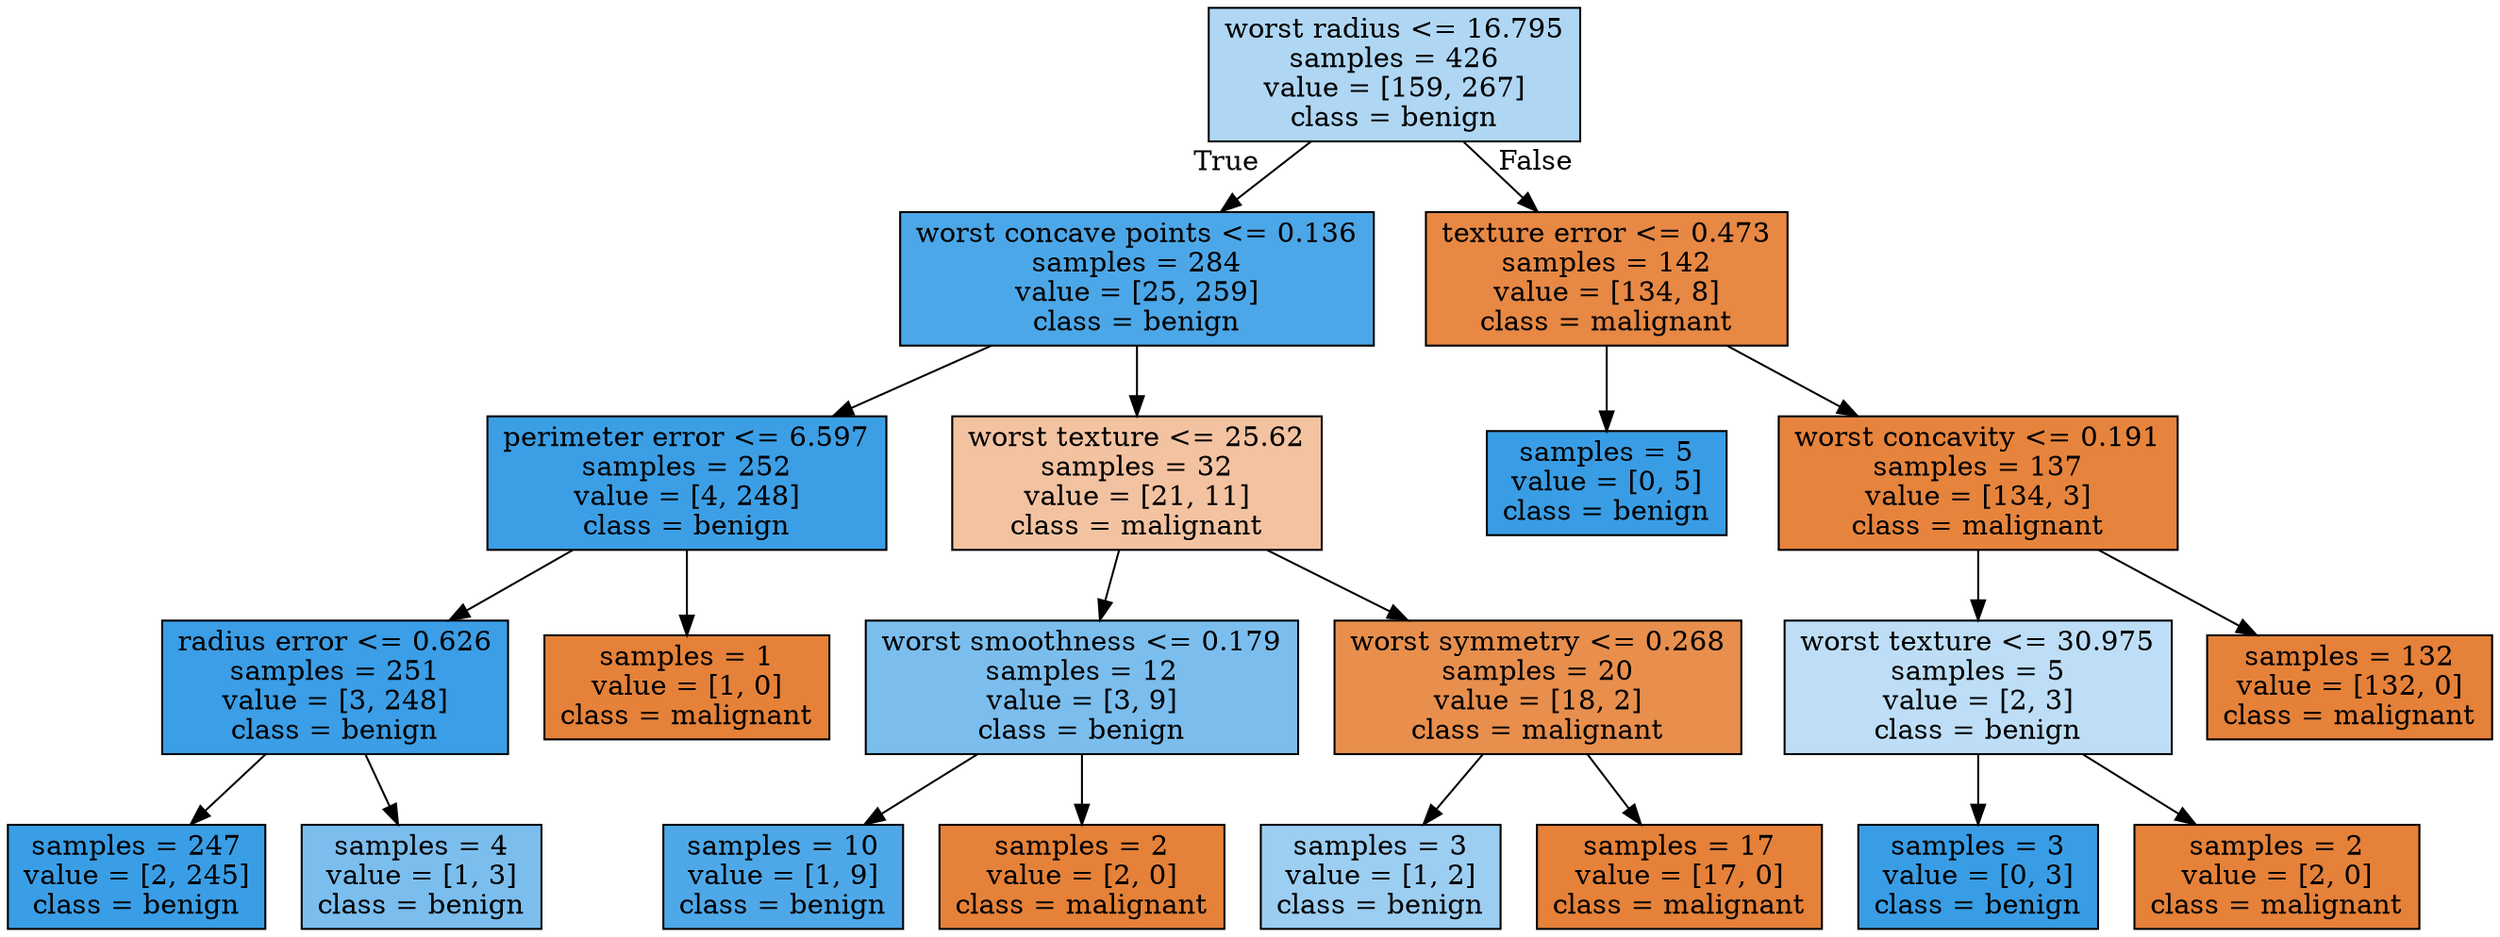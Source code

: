 digraph Tree {
node [shape=box, style="filled", color="black"] ;
0 [label="worst radius <= 16.795\nsamples = 426\nvalue = [159, 267]\nclass = benign", fillcolor="#399de567"] ;
1 [label="worst concave points <= 0.136\nsamples = 284\nvalue = [25, 259]\nclass = benign", fillcolor="#399de5e6"] ;
0 -> 1 [labeldistance=2.5, labelangle=45, headlabel="True"] ;
2 [label="perimeter error <= 6.597\nsamples = 252\nvalue = [4, 248]\nclass = benign", fillcolor="#399de5fb"] ;
1 -> 2 ;
3 [label="radius error <= 0.626\nsamples = 251\nvalue = [3, 248]\nclass = benign", fillcolor="#399de5fc"] ;
2 -> 3 ;
4 [label="samples = 247\nvalue = [2, 245]\nclass = benign", fillcolor="#399de5fd"] ;
3 -> 4 ;
5 [label="samples = 4\nvalue = [1, 3]\nclass = benign", fillcolor="#399de5aa"] ;
3 -> 5 ;
6 [label="samples = 1\nvalue = [1, 0]\nclass = malignant", fillcolor="#e58139ff"] ;
2 -> 6 ;
7 [label="worst texture <= 25.62\nsamples = 32\nvalue = [21, 11]\nclass = malignant", fillcolor="#e5813979"] ;
1 -> 7 ;
8 [label="worst smoothness <= 0.179\nsamples = 12\nvalue = [3, 9]\nclass = benign", fillcolor="#399de5aa"] ;
7 -> 8 ;
9 [label="samples = 10\nvalue = [1, 9]\nclass = benign", fillcolor="#399de5e3"] ;
8 -> 9 ;
10 [label="samples = 2\nvalue = [2, 0]\nclass = malignant", fillcolor="#e58139ff"] ;
8 -> 10 ;
11 [label="worst symmetry <= 0.268\nsamples = 20\nvalue = [18, 2]\nclass = malignant", fillcolor="#e58139e3"] ;
7 -> 11 ;
12 [label="samples = 3\nvalue = [1, 2]\nclass = benign", fillcolor="#399de57f"] ;
11 -> 12 ;
13 [label="samples = 17\nvalue = [17, 0]\nclass = malignant", fillcolor="#e58139ff"] ;
11 -> 13 ;
14 [label="texture error <= 0.473\nsamples = 142\nvalue = [134, 8]\nclass = malignant", fillcolor="#e58139f0"] ;
0 -> 14 [labeldistance=2.5, labelangle=-45, headlabel="False"] ;
15 [label="samples = 5\nvalue = [0, 5]\nclass = benign", fillcolor="#399de5ff"] ;
14 -> 15 ;
16 [label="worst concavity <= 0.191\nsamples = 137\nvalue = [134, 3]\nclass = malignant", fillcolor="#e58139f9"] ;
14 -> 16 ;
17 [label="worst texture <= 30.975\nsamples = 5\nvalue = [2, 3]\nclass = benign", fillcolor="#399de555"] ;
16 -> 17 ;
18 [label="samples = 3\nvalue = [0, 3]\nclass = benign", fillcolor="#399de5ff"] ;
17 -> 18 ;
19 [label="samples = 2\nvalue = [2, 0]\nclass = malignant", fillcolor="#e58139ff"] ;
17 -> 19 ;
20 [label="samples = 132\nvalue = [132, 0]\nclass = malignant", fillcolor="#e58139ff"] ;
16 -> 20 ;
}